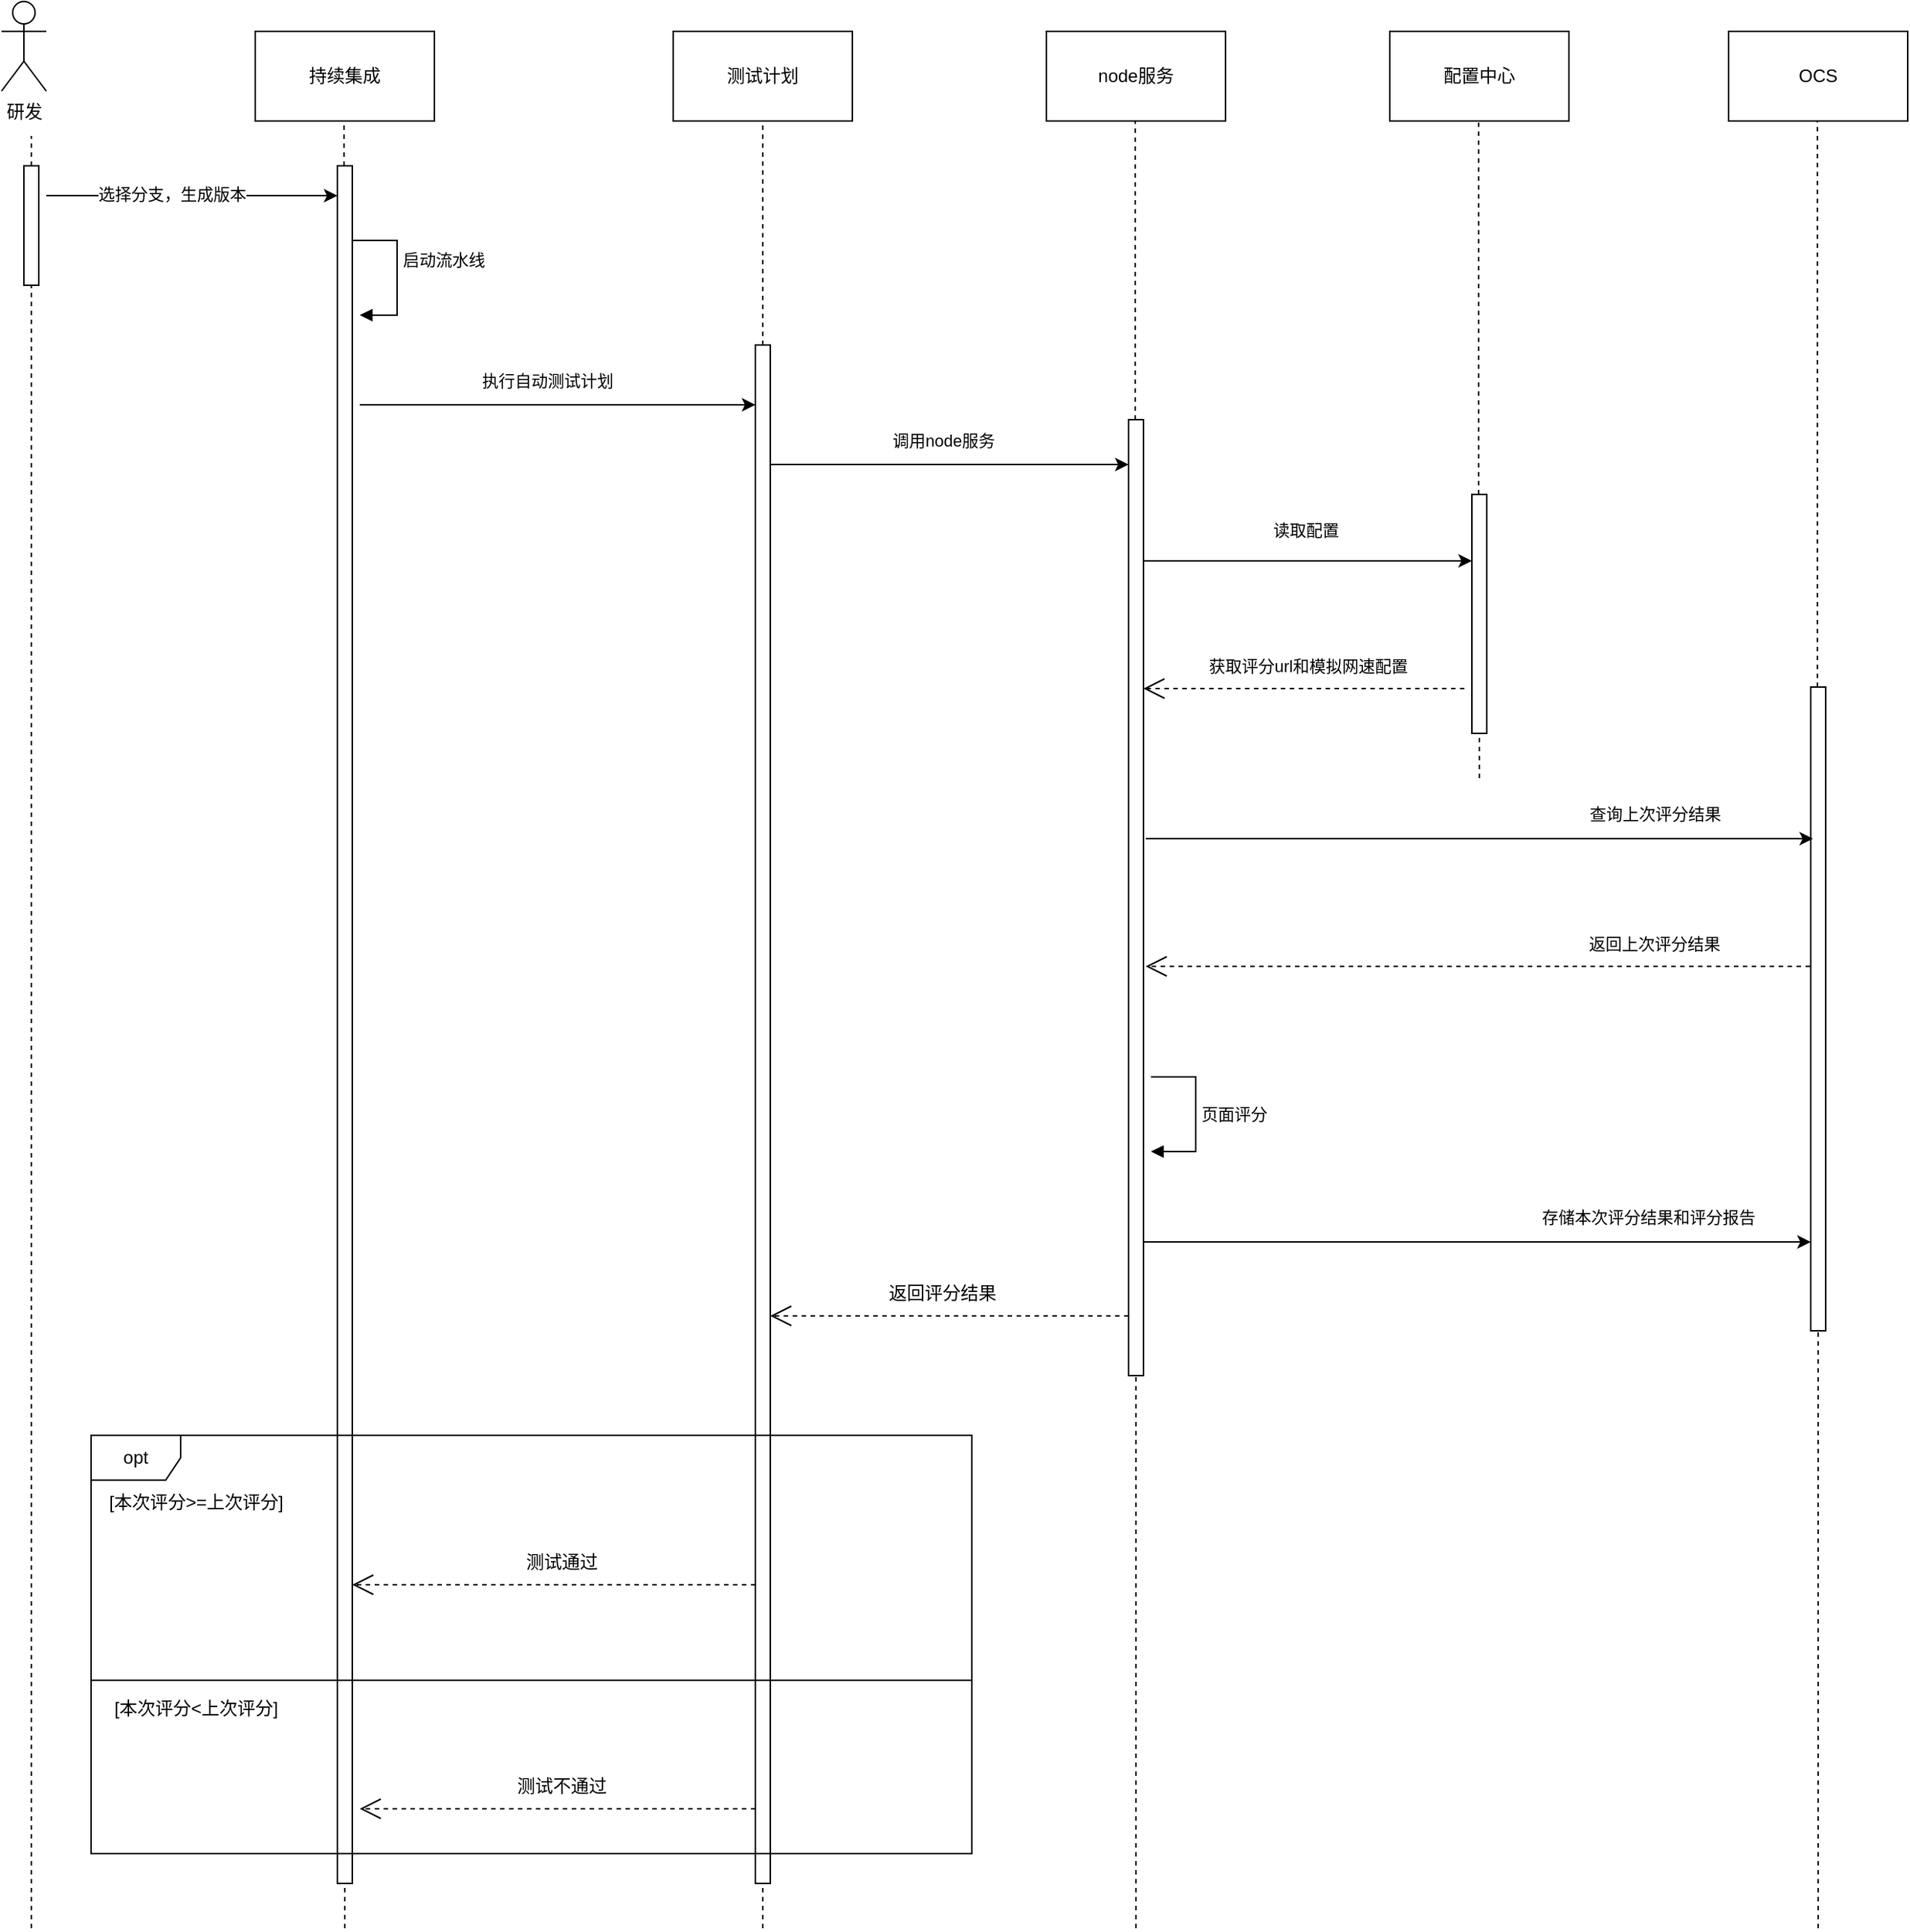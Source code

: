 <mxfile version="24.6.4" type="github">
  <diagram name="第 1 页" id="IzEnDPAUJuN04H2j6fbV">
    <mxGraphModel dx="1687" dy="878" grid="1" gridSize="10" guides="1" tooltips="1" connect="1" arrows="1" fold="1" page="1" pageScale="1" pageWidth="827" pageHeight="1169" math="0" shadow="0">
      <root>
        <mxCell id="0" />
        <mxCell id="1" parent="0" />
        <mxCell id="kTUAJVCv6ElFygKRLWXT-1" value="研发" style="shape=umlActor;verticalLabelPosition=bottom;verticalAlign=top;html=1;outlineConnect=0;" parent="1" vertex="1">
          <mxGeometry x="170" y="390" width="30" height="60" as="geometry" />
        </mxCell>
        <mxCell id="kTUAJVCv6ElFygKRLWXT-4" value="配置中心" style="rounded=0;whiteSpace=wrap;html=1;" parent="1" vertex="1">
          <mxGeometry x="1100" y="410" width="120" height="60" as="geometry" />
        </mxCell>
        <mxCell id="kTUAJVCv6ElFygKRLWXT-5" value="持续集成" style="rounded=0;whiteSpace=wrap;html=1;" parent="1" vertex="1">
          <mxGeometry x="340" y="410" width="120" height="60" as="geometry" />
        </mxCell>
        <mxCell id="kTUAJVCv6ElFygKRLWXT-6" value="OCS" style="rounded=0;whiteSpace=wrap;html=1;" parent="1" vertex="1">
          <mxGeometry x="1327" y="410" width="120" height="60" as="geometry" />
        </mxCell>
        <mxCell id="kTUAJVCv6ElFygKRLWXT-7" value="" style="endArrow=none;dashed=1;html=1;rounded=0;" parent="1" edge="1" source="zlEN9Ek9pt-c74HQ6Wqn-6">
          <mxGeometry width="50" height="50" relative="1" as="geometry">
            <mxPoint x="190" y="770" as="sourcePoint" />
            <mxPoint x="190" y="480" as="targetPoint" />
          </mxGeometry>
        </mxCell>
        <mxCell id="zlEN9Ek9pt-c74HQ6Wqn-1" value="" style="endArrow=none;dashed=1;html=1;rounded=0;" edge="1" parent="1" source="zlEN9Ek9pt-c74HQ6Wqn-7">
          <mxGeometry width="50" height="50" relative="1" as="geometry">
            <mxPoint x="399.5" y="760" as="sourcePoint" />
            <mxPoint x="399.5" y="470" as="targetPoint" />
          </mxGeometry>
        </mxCell>
        <mxCell id="zlEN9Ek9pt-c74HQ6Wqn-2" value="" style="endArrow=none;dashed=1;html=1;rounded=0;" edge="1" parent="1" source="zlEN9Ek9pt-c74HQ6Wqn-27">
          <mxGeometry width="50" height="50" relative="1" as="geometry">
            <mxPoint x="1160" y="1160" as="sourcePoint" />
            <mxPoint x="1159.5" y="470" as="targetPoint" />
          </mxGeometry>
        </mxCell>
        <mxCell id="zlEN9Ek9pt-c74HQ6Wqn-3" value="" style="endArrow=none;dashed=1;html=1;rounded=0;" edge="1" parent="1" source="zlEN9Ek9pt-c74HQ6Wqn-36">
          <mxGeometry width="50" height="50" relative="1" as="geometry">
            <mxPoint x="1387" y="1260" as="sourcePoint" />
            <mxPoint x="1386.5" y="470" as="targetPoint" />
          </mxGeometry>
        </mxCell>
        <mxCell id="zlEN9Ek9pt-c74HQ6Wqn-5" value="" style="endArrow=none;dashed=1;html=1;rounded=0;" edge="1" parent="1" target="zlEN9Ek9pt-c74HQ6Wqn-6">
          <mxGeometry width="50" height="50" relative="1" as="geometry">
            <mxPoint x="190" y="1680" as="sourcePoint" />
            <mxPoint x="190" y="480" as="targetPoint" />
          </mxGeometry>
        </mxCell>
        <mxCell id="zlEN9Ek9pt-c74HQ6Wqn-6" value="" style="html=1;points=[[0,0,0,0,5],[0,1,0,0,-5],[1,0,0,0,5],[1,1,0,0,-5]];perimeter=orthogonalPerimeter;outlineConnect=0;targetShapes=umlLifeline;portConstraint=eastwest;newEdgeStyle={&quot;curved&quot;:0,&quot;rounded&quot;:0};" vertex="1" parent="1">
          <mxGeometry x="185" y="500" width="10" height="80" as="geometry" />
        </mxCell>
        <mxCell id="zlEN9Ek9pt-c74HQ6Wqn-8" value="" style="endArrow=none;dashed=1;html=1;rounded=0;" edge="1" parent="1" target="zlEN9Ek9pt-c74HQ6Wqn-7">
          <mxGeometry width="50" height="50" relative="1" as="geometry">
            <mxPoint x="400" y="1680" as="sourcePoint" />
            <mxPoint x="399.5" y="470" as="targetPoint" />
          </mxGeometry>
        </mxCell>
        <mxCell id="zlEN9Ek9pt-c74HQ6Wqn-7" value="" style="html=1;points=[[0,0,0,0,5],[0,1,0,0,-5],[1,0,0,0,5],[1,1,0,0,-5]];perimeter=orthogonalPerimeter;outlineConnect=0;targetShapes=umlLifeline;portConstraint=eastwest;newEdgeStyle={&quot;curved&quot;:0,&quot;rounded&quot;:0};" vertex="1" parent="1">
          <mxGeometry x="395" y="500" width="10" height="1150" as="geometry" />
        </mxCell>
        <mxCell id="zlEN9Ek9pt-c74HQ6Wqn-9" value="" style="endArrow=classic;html=1;rounded=0;" edge="1" parent="1" target="zlEN9Ek9pt-c74HQ6Wqn-7">
          <mxGeometry width="50" height="50" relative="1" as="geometry">
            <mxPoint x="200" y="520" as="sourcePoint" />
            <mxPoint x="290" y="500" as="targetPoint" />
          </mxGeometry>
        </mxCell>
        <mxCell id="zlEN9Ek9pt-c74HQ6Wqn-10" value="选择分支，生成版本" style="edgeLabel;html=1;align=center;verticalAlign=middle;resizable=0;points=[];" vertex="1" connectable="0" parent="zlEN9Ek9pt-c74HQ6Wqn-9">
          <mxGeometry x="-0.139" y="1" relative="1" as="geometry">
            <mxPoint as="offset" />
          </mxGeometry>
        </mxCell>
        <mxCell id="zlEN9Ek9pt-c74HQ6Wqn-13" value="启动流水线" style="html=1;align=left;spacingLeft=2;endArrow=block;rounded=0;edgeStyle=orthogonalEdgeStyle;curved=0;rounded=0;" edge="1" parent="1">
          <mxGeometry relative="1" as="geometry">
            <mxPoint x="405" y="570" as="sourcePoint" />
            <Array as="points">
              <mxPoint x="405" y="550" />
              <mxPoint x="435" y="550" />
              <mxPoint x="435" y="600" />
            </Array>
            <mxPoint x="410" y="600" as="targetPoint" />
          </mxGeometry>
        </mxCell>
        <mxCell id="zlEN9Ek9pt-c74HQ6Wqn-15" value="测试计划" style="rounded=0;whiteSpace=wrap;html=1;" vertex="1" parent="1">
          <mxGeometry x="620" y="410" width="120" height="60" as="geometry" />
        </mxCell>
        <mxCell id="zlEN9Ek9pt-c74HQ6Wqn-16" value="" style="endArrow=none;dashed=1;html=1;rounded=0;entryX=0.5;entryY=1;entryDx=0;entryDy=0;" edge="1" parent="1" source="zlEN9Ek9pt-c74HQ6Wqn-18" target="zlEN9Ek9pt-c74HQ6Wqn-15">
          <mxGeometry width="50" height="50" relative="1" as="geometry">
            <mxPoint x="680" y="980" as="sourcePoint" />
            <mxPoint x="700" y="510" as="targetPoint" />
          </mxGeometry>
        </mxCell>
        <mxCell id="zlEN9Ek9pt-c74HQ6Wqn-17" value="" style="endArrow=none;dashed=1;html=1;rounded=0;entryX=0.5;entryY=1;entryDx=0;entryDy=0;" edge="1" parent="1" target="zlEN9Ek9pt-c74HQ6Wqn-18">
          <mxGeometry width="50" height="50" relative="1" as="geometry">
            <mxPoint x="680" y="1680" as="sourcePoint" />
            <mxPoint x="680" y="470" as="targetPoint" />
          </mxGeometry>
        </mxCell>
        <mxCell id="zlEN9Ek9pt-c74HQ6Wqn-18" value="" style="html=1;points=[[0,0,0,0,5],[0,1,0,0,-5],[1,0,0,0,5],[1,1,0,0,-5]];perimeter=orthogonalPerimeter;outlineConnect=0;targetShapes=umlLifeline;portConstraint=eastwest;newEdgeStyle={&quot;curved&quot;:0,&quot;rounded&quot;:0};" vertex="1" parent="1">
          <mxGeometry x="675" y="620" width="10" height="1030" as="geometry" />
        </mxCell>
        <mxCell id="zlEN9Ek9pt-c74HQ6Wqn-19" value="&lt;span style=&quot;color: rgb(0, 0, 0); font-family: Helvetica; font-size: 11px; font-style: normal; font-variant-ligatures: normal; font-variant-caps: normal; font-weight: 400; letter-spacing: normal; orphans: 2; text-align: left; text-indent: 0px; text-transform: none; widows: 2; word-spacing: 0px; -webkit-text-stroke-width: 0px; white-space: nowrap; background-color: rgb(255, 255, 255); text-decoration-thickness: initial; text-decoration-style: initial; text-decoration-color: initial; display: inline !important; float: none;&quot;&gt;执行自动&lt;/span&gt;&lt;span style=&quot;font-size: 11px; text-wrap: nowrap; background-color: initial;&quot;&gt;测试计划&lt;/span&gt;" style="text;whiteSpace=wrap;html=1;" vertex="1" parent="1">
          <mxGeometry x="490" y="630" width="90" height="30" as="geometry" />
        </mxCell>
        <mxCell id="zlEN9Ek9pt-c74HQ6Wqn-20" value="" style="endArrow=classic;html=1;rounded=0;exitX=1.5;exitY=0.609;exitDx=0;exitDy=0;exitPerimeter=0;" edge="1" parent="1">
          <mxGeometry width="50" height="50" relative="1" as="geometry">
            <mxPoint x="410" y="660.0" as="sourcePoint" />
            <mxPoint x="675" y="660.0" as="targetPoint" />
          </mxGeometry>
        </mxCell>
        <mxCell id="zlEN9Ek9pt-c74HQ6Wqn-21" value="node服务" style="rounded=0;whiteSpace=wrap;html=1;" vertex="1" parent="1">
          <mxGeometry x="870" y="410" width="120" height="60" as="geometry" />
        </mxCell>
        <mxCell id="zlEN9Ek9pt-c74HQ6Wqn-22" value="" style="endArrow=none;dashed=1;html=1;rounded=0;" edge="1" parent="1" source="zlEN9Ek9pt-c74HQ6Wqn-24">
          <mxGeometry width="50" height="50" relative="1" as="geometry">
            <mxPoint x="930" y="990" as="sourcePoint" />
            <mxPoint x="929.5" y="470" as="targetPoint" />
          </mxGeometry>
        </mxCell>
        <mxCell id="zlEN9Ek9pt-c74HQ6Wqn-23" value="" style="endArrow=none;dashed=1;html=1;rounded=0;" edge="1" parent="1" target="zlEN9Ek9pt-c74HQ6Wqn-24">
          <mxGeometry width="50" height="50" relative="1" as="geometry">
            <mxPoint x="930" y="1680" as="sourcePoint" />
            <mxPoint x="929.5" y="470" as="targetPoint" />
          </mxGeometry>
        </mxCell>
        <mxCell id="zlEN9Ek9pt-c74HQ6Wqn-24" value="" style="html=1;points=[[0,0,0,0,5],[0,1,0,0,-5],[1,0,0,0,5],[1,1,0,0,-5]];perimeter=orthogonalPerimeter;outlineConnect=0;targetShapes=umlLifeline;portConstraint=eastwest;newEdgeStyle={&quot;curved&quot;:0,&quot;rounded&quot;:0};" vertex="1" parent="1">
          <mxGeometry x="925" y="670" width="10" height="640" as="geometry" />
        </mxCell>
        <mxCell id="zlEN9Ek9pt-c74HQ6Wqn-25" value="&lt;span style=&quot;font-size: 11px; text-wrap: nowrap; background-color: rgb(255, 255, 255);&quot;&gt;调用node服务&lt;/span&gt;" style="text;whiteSpace=wrap;html=1;" vertex="1" parent="1">
          <mxGeometry x="765" y="670" width="90" height="30" as="geometry" />
        </mxCell>
        <mxCell id="zlEN9Ek9pt-c74HQ6Wqn-26" value="" style="endArrow=classic;html=1;rounded=0;exitX=1.5;exitY=0.609;exitDx=0;exitDy=0;exitPerimeter=0;" edge="1" parent="1">
          <mxGeometry width="50" height="50" relative="1" as="geometry">
            <mxPoint x="685" y="700" as="sourcePoint" />
            <mxPoint x="925" y="700" as="targetPoint" />
          </mxGeometry>
        </mxCell>
        <mxCell id="zlEN9Ek9pt-c74HQ6Wqn-28" value="" style="endArrow=none;dashed=1;html=1;rounded=0;" edge="1" parent="1" target="zlEN9Ek9pt-c74HQ6Wqn-27">
          <mxGeometry width="50" height="50" relative="1" as="geometry">
            <mxPoint x="1160" y="910" as="sourcePoint" />
            <mxPoint x="1159.5" y="470" as="targetPoint" />
          </mxGeometry>
        </mxCell>
        <mxCell id="zlEN9Ek9pt-c74HQ6Wqn-27" value="" style="html=1;points=[[0,0,0,0,5],[0,1,0,0,-5],[1,0,0,0,5],[1,1,0,0,-5]];perimeter=orthogonalPerimeter;outlineConnect=0;targetShapes=umlLifeline;portConstraint=eastwest;newEdgeStyle={&quot;curved&quot;:0,&quot;rounded&quot;:0};" vertex="1" parent="1">
          <mxGeometry x="1155" y="720" width="10" height="160" as="geometry" />
        </mxCell>
        <mxCell id="zlEN9Ek9pt-c74HQ6Wqn-29" value="&lt;span style=&quot;font-size: 11px; text-wrap: nowrap; background-color: rgb(255, 255, 255);&quot;&gt;读取配置&lt;/span&gt;" style="text;whiteSpace=wrap;html=1;" vertex="1" parent="1">
          <mxGeometry x="1020" y="730" width="50" height="30" as="geometry" />
        </mxCell>
        <mxCell id="zlEN9Ek9pt-c74HQ6Wqn-30" value="" style="endArrow=classic;html=1;rounded=0;exitX=1.5;exitY=0.609;exitDx=0;exitDy=0;exitPerimeter=0;" edge="1" parent="1" target="zlEN9Ek9pt-c74HQ6Wqn-27">
          <mxGeometry width="50" height="50" relative="1" as="geometry">
            <mxPoint x="935" y="764.5" as="sourcePoint" />
            <mxPoint x="1150" y="765" as="targetPoint" />
          </mxGeometry>
        </mxCell>
        <mxCell id="zlEN9Ek9pt-c74HQ6Wqn-32" value="" style="endArrow=open;endFill=1;endSize=12;html=1;rounded=0;dashed=1;" edge="1" parent="1" target="zlEN9Ek9pt-c74HQ6Wqn-24">
          <mxGeometry width="160" relative="1" as="geometry">
            <mxPoint x="1150" y="850" as="sourcePoint" />
            <mxPoint x="845" y="950" as="targetPoint" />
          </mxGeometry>
        </mxCell>
        <mxCell id="zlEN9Ek9pt-c74HQ6Wqn-33" value="&lt;span style=&quot;font-size: 11px; text-align: left; background-color: rgb(255, 255, 255);&quot;&gt;获取评分url和模拟网速配置&lt;/span&gt;" style="text;html=1;align=center;verticalAlign=middle;resizable=0;points=[];autosize=1;strokeColor=none;fillColor=none;" vertex="1" parent="1">
          <mxGeometry x="965" y="820" width="160" height="30" as="geometry" />
        </mxCell>
        <mxCell id="zlEN9Ek9pt-c74HQ6Wqn-35" value="页面评分" style="html=1;align=left;spacingLeft=2;endArrow=block;rounded=0;edgeStyle=orthogonalEdgeStyle;curved=0;rounded=0;" edge="1" parent="1">
          <mxGeometry relative="1" as="geometry">
            <mxPoint x="940" y="1110" as="sourcePoint" />
            <Array as="points">
              <mxPoint x="970" y="1110" />
              <mxPoint x="970" y="1160" />
            </Array>
            <mxPoint x="940" y="1160" as="targetPoint" />
          </mxGeometry>
        </mxCell>
        <mxCell id="zlEN9Ek9pt-c74HQ6Wqn-37" value="" style="endArrow=none;dashed=1;html=1;rounded=0;" edge="1" parent="1" target="zlEN9Ek9pt-c74HQ6Wqn-36">
          <mxGeometry width="50" height="50" relative="1" as="geometry">
            <mxPoint x="1387" y="1680" as="sourcePoint" />
            <mxPoint x="1386.5" y="470" as="targetPoint" />
          </mxGeometry>
        </mxCell>
        <mxCell id="zlEN9Ek9pt-c74HQ6Wqn-36" value="" style="html=1;points=[[0,0,0,0,5],[0,1,0,0,-5],[1,0,0,0,5],[1,1,0,0,-5]];perimeter=orthogonalPerimeter;outlineConnect=0;targetShapes=umlLifeline;portConstraint=eastwest;newEdgeStyle={&quot;curved&quot;:0,&quot;rounded&quot;:0};" vertex="1" parent="1">
          <mxGeometry x="1382" y="849" width="10" height="431" as="geometry" />
        </mxCell>
        <mxCell id="zlEN9Ek9pt-c74HQ6Wqn-38" value="&lt;span style=&quot;font-size: 11px; text-wrap: nowrap; background-color: rgb(255, 255, 255);&quot;&gt;查询上次评分结果&lt;/span&gt;" style="text;whiteSpace=wrap;html=1;" vertex="1" parent="1">
          <mxGeometry x="1231.5" y="920" width="50" height="30" as="geometry" />
        </mxCell>
        <mxCell id="zlEN9Ek9pt-c74HQ6Wqn-39" value="" style="endArrow=classic;html=1;rounded=0;exitX=1.5;exitY=0.609;exitDx=0;exitDy=0;exitPerimeter=0;" edge="1" parent="1">
          <mxGeometry width="50" height="50" relative="1" as="geometry">
            <mxPoint x="936.5" y="950.5" as="sourcePoint" />
            <mxPoint x="1383.5" y="950.5" as="targetPoint" />
          </mxGeometry>
        </mxCell>
        <mxCell id="zlEN9Ek9pt-c74HQ6Wqn-40" value="" style="endArrow=open;endFill=1;endSize=12;html=1;rounded=0;dashed=1;" edge="1" parent="1">
          <mxGeometry width="160" relative="1" as="geometry">
            <mxPoint x="1381.5" y="1036" as="sourcePoint" />
            <mxPoint x="936.5" y="1036" as="targetPoint" />
          </mxGeometry>
        </mxCell>
        <mxCell id="zlEN9Ek9pt-c74HQ6Wqn-41" value="&lt;span style=&quot;font-size: 11px; text-align: left; background-color: rgb(255, 255, 255);&quot;&gt;返回上次评分结果&lt;/span&gt;" style="text;html=1;align=center;verticalAlign=middle;resizable=0;points=[];autosize=1;strokeColor=none;fillColor=none;" vertex="1" parent="1">
          <mxGeometry x="1221.5" y="1006" width="110" height="30" as="geometry" />
        </mxCell>
        <mxCell id="zlEN9Ek9pt-c74HQ6Wqn-43" value="&lt;span style=&quot;font-size: 11px; text-wrap: nowrap; background-color: rgb(255, 255, 255);&quot;&gt;存储本次评分结果和评分报告&lt;/span&gt;" style="text;whiteSpace=wrap;html=1;" vertex="1" parent="1">
          <mxGeometry x="1200" y="1190" width="50" height="30" as="geometry" />
        </mxCell>
        <mxCell id="zlEN9Ek9pt-c74HQ6Wqn-44" value="" style="endArrow=classic;html=1;rounded=0;exitX=1.5;exitY=0.609;exitDx=0;exitDy=0;exitPerimeter=0;" edge="1" parent="1">
          <mxGeometry width="50" height="50" relative="1" as="geometry">
            <mxPoint x="935" y="1220.5" as="sourcePoint" />
            <mxPoint x="1382" y="1220.5" as="targetPoint" />
          </mxGeometry>
        </mxCell>
        <mxCell id="zlEN9Ek9pt-c74HQ6Wqn-45" value="" style="endArrow=open;endFill=1;endSize=12;html=1;rounded=0;dashed=1;" edge="1" parent="1" target="zlEN9Ek9pt-c74HQ6Wqn-18">
          <mxGeometry width="160" relative="1" as="geometry">
            <mxPoint x="925" y="1270" as="sourcePoint" />
            <mxPoint x="710" y="1270" as="targetPoint" />
          </mxGeometry>
        </mxCell>
        <mxCell id="zlEN9Ek9pt-c74HQ6Wqn-47" value="返回评分结果" style="text;html=1;align=center;verticalAlign=middle;resizable=0;points=[];autosize=1;strokeColor=none;fillColor=none;" vertex="1" parent="1">
          <mxGeometry x="750" y="1240" width="100" height="30" as="geometry" />
        </mxCell>
        <mxCell id="zlEN9Ek9pt-c74HQ6Wqn-48" value="opt" style="shape=umlFrame;whiteSpace=wrap;html=1;pointerEvents=0;" vertex="1" parent="1">
          <mxGeometry x="230" y="1350" width="590" height="280" as="geometry" />
        </mxCell>
        <mxCell id="zlEN9Ek9pt-c74HQ6Wqn-49" value="[本次评分&amp;gt;=上次评分]" style="text;html=1;align=center;verticalAlign=middle;resizable=0;points=[];autosize=1;strokeColor=none;fillColor=none;" vertex="1" parent="1">
          <mxGeometry x="230" y="1380" width="140" height="30" as="geometry" />
        </mxCell>
        <mxCell id="zlEN9Ek9pt-c74HQ6Wqn-50" value="" style="endArrow=open;endFill=1;endSize=12;html=1;rounded=0;dashed=1;" edge="1" parent="1">
          <mxGeometry width="160" relative="1" as="geometry">
            <mxPoint x="675.0" y="1450.0" as="sourcePoint" />
            <mxPoint x="405" y="1450.0" as="targetPoint" />
          </mxGeometry>
        </mxCell>
        <mxCell id="zlEN9Ek9pt-c74HQ6Wqn-51" value="测试通过" style="text;html=1;align=center;verticalAlign=middle;resizable=0;points=[];autosize=1;strokeColor=none;fillColor=none;" vertex="1" parent="1">
          <mxGeometry x="510" y="1420" width="70" height="30" as="geometry" />
        </mxCell>
        <mxCell id="zlEN9Ek9pt-c74HQ6Wqn-53" value="" style="line;strokeWidth=1;fillColor=none;align=left;verticalAlign=middle;spacingTop=-1;spacingLeft=3;spacingRight=3;rotatable=0;labelPosition=right;points=[];portConstraint=eastwest;strokeColor=inherit;" vertex="1" parent="1">
          <mxGeometry x="230" y="1510" width="590" height="8" as="geometry" />
        </mxCell>
        <mxCell id="zlEN9Ek9pt-c74HQ6Wqn-54" value="" style="endArrow=open;endFill=1;endSize=12;html=1;rounded=0;dashed=1;" edge="1" parent="1" source="zlEN9Ek9pt-c74HQ6Wqn-18">
          <mxGeometry width="160" relative="1" as="geometry">
            <mxPoint x="670" y="1600" as="sourcePoint" />
            <mxPoint x="410" y="1600" as="targetPoint" />
          </mxGeometry>
        </mxCell>
        <mxCell id="zlEN9Ek9pt-c74HQ6Wqn-55" value="测试不通过" style="text;html=1;align=center;verticalAlign=middle;resizable=0;points=[];autosize=1;strokeColor=none;fillColor=none;" vertex="1" parent="1">
          <mxGeometry x="505" y="1570" width="80" height="30" as="geometry" />
        </mxCell>
        <mxCell id="zlEN9Ek9pt-c74HQ6Wqn-56" value="[本次评分&amp;lt;上次评分]" style="text;html=1;align=center;verticalAlign=middle;resizable=0;points=[];autosize=1;strokeColor=none;fillColor=none;" vertex="1" parent="1">
          <mxGeometry x="235" y="1518" width="130" height="30" as="geometry" />
        </mxCell>
      </root>
    </mxGraphModel>
  </diagram>
</mxfile>
